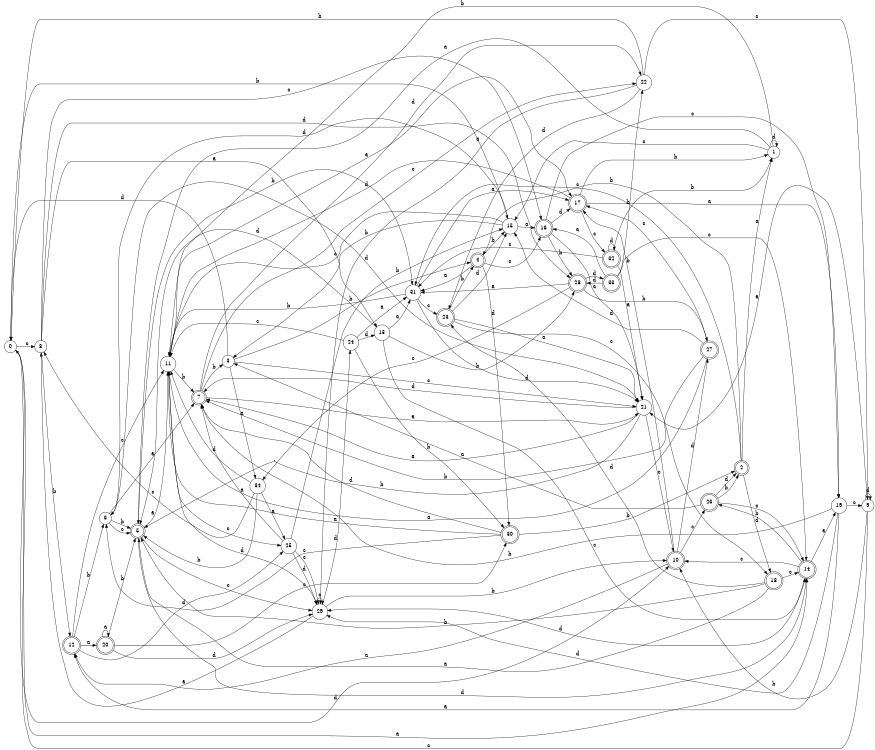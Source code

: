 digraph n28_8 {
__start0 [label="" shape="none"];

rankdir=LR;
size="8,5";

s0 [style="filled", color="black", fillcolor="white" shape="circle", label="0"];
s1 [style="filled", color="black", fillcolor="white" shape="circle", label="1"];
s2 [style="rounded,filled", color="black", fillcolor="white" shape="doublecircle", label="2"];
s3 [style="filled", color="black", fillcolor="white" shape="circle", label="3"];
s4 [style="rounded,filled", color="black", fillcolor="white" shape="doublecircle", label="4"];
s5 [style="rounded,filled", color="black", fillcolor="white" shape="doublecircle", label="5"];
s6 [style="filled", color="black", fillcolor="white" shape="circle", label="6"];
s7 [style="rounded,filled", color="black", fillcolor="white" shape="doublecircle", label="7"];
s8 [style="filled", color="black", fillcolor="white" shape="circle", label="8"];
s9 [style="filled", color="black", fillcolor="white" shape="circle", label="9"];
s10 [style="rounded,filled", color="black", fillcolor="white" shape="doublecircle", label="10"];
s11 [style="filled", color="black", fillcolor="white" shape="circle", label="11"];
s12 [style="rounded,filled", color="black", fillcolor="white" shape="doublecircle", label="12"];
s13 [style="filled", color="black", fillcolor="white" shape="circle", label="13"];
s14 [style="rounded,filled", color="black", fillcolor="white" shape="doublecircle", label="14"];
s15 [style="filled", color="black", fillcolor="white" shape="circle", label="15"];
s16 [style="rounded,filled", color="black", fillcolor="white" shape="doublecircle", label="16"];
s17 [style="rounded,filled", color="black", fillcolor="white" shape="doublecircle", label="17"];
s18 [style="rounded,filled", color="black", fillcolor="white" shape="doublecircle", label="18"];
s19 [style="filled", color="black", fillcolor="white" shape="circle", label="19"];
s20 [style="rounded,filled", color="black", fillcolor="white" shape="doublecircle", label="20"];
s21 [style="filled", color="black", fillcolor="white" shape="circle", label="21"];
s22 [style="filled", color="black", fillcolor="white" shape="circle", label="22"];
s23 [style="rounded,filled", color="black", fillcolor="white" shape="doublecircle", label="23"];
s24 [style="filled", color="black", fillcolor="white" shape="circle", label="24"];
s25 [style="filled", color="black", fillcolor="white" shape="circle", label="25"];
s26 [style="rounded,filled", color="black", fillcolor="white" shape="doublecircle", label="26"];
s27 [style="rounded,filled", color="black", fillcolor="white" shape="doublecircle", label="27"];
s28 [style="rounded,filled", color="black", fillcolor="white" shape="doublecircle", label="28"];
s29 [style="filled", color="black", fillcolor="white" shape="circle", label="29"];
s30 [style="rounded,filled", color="black", fillcolor="white" shape="doublecircle", label="30"];
s31 [style="filled", color="black", fillcolor="white" shape="circle", label="31"];
s32 [style="rounded,filled", color="black", fillcolor="white" shape="doublecircle", label="32"];
s33 [style="rounded,filled", color="black", fillcolor="white" shape="doublecircle", label="33"];
s34 [style="filled", color="black", fillcolor="white" shape="circle", label="34"];
s0 -> s14 [label="a"];
s0 -> s15 [label="b"];
s0 -> s8 [label="c"];
s0 -> s10 [label="d"];
s1 -> s5 [label="a"];
s1 -> s11 [label="b"];
s1 -> s15 [label="c"];
s1 -> s1 [label="d"];
s2 -> s1 [label="a"];
s2 -> s4 [label="b"];
s2 -> s31 [label="c"];
s2 -> s18 [label="d"];
s3 -> s34 [label="a"];
s3 -> s4 [label="b"];
s3 -> s21 [label="c"];
s3 -> s0 [label="d"];
s4 -> s31 [label="a"];
s4 -> s15 [label="b"];
s4 -> s16 [label="c"];
s4 -> s30 [label="d"];
s5 -> s11 [label="a"];
s5 -> s31 [label="b"];
s5 -> s29 [label="c"];
s5 -> s14 [label="d"];
s6 -> s7 [label="a"];
s6 -> s5 [label="b"];
s6 -> s5 [label="c"];
s6 -> s21 [label="d"];
s7 -> s21 [label="a"];
s7 -> s3 [label="b"];
s7 -> s22 [label="c"];
s7 -> s22 [label="d"];
s8 -> s13 [label="a"];
s8 -> s12 [label="b"];
s8 -> s16 [label="c"];
s8 -> s28 [label="d"];
s9 -> s21 [label="a"];
s9 -> s10 [label="b"];
s9 -> s0 [label="c"];
s9 -> s9 [label="d"];
s10 -> s12 [label="a"];
s10 -> s17 [label="b"];
s10 -> s26 [label="c"];
s10 -> s27 [label="d"];
s11 -> s17 [label="a"];
s11 -> s7 [label="b"];
s11 -> s25 [label="c"];
s11 -> s29 [label="d"];
s12 -> s20 [label="a"];
s12 -> s6 [label="b"];
s12 -> s11 [label="c"];
s12 -> s25 [label="d"];
s13 -> s31 [label="a"];
s13 -> s28 [label="b"];
s13 -> s14 [label="c"];
s13 -> s5 [label="d"];
s14 -> s19 [label="a"];
s14 -> s26 [label="b"];
s14 -> s10 [label="c"];
s14 -> s29 [label="d"];
s15 -> s16 [label="a"];
s15 -> s3 [label="b"];
s15 -> s11 [label="c"];
s15 -> s6 [label="d"];
s16 -> s21 [label="a"];
s16 -> s28 [label="b"];
s16 -> s19 [label="c"];
s16 -> s17 [label="d"];
s17 -> s19 [label="a"];
s17 -> s1 [label="b"];
s17 -> s32 [label="c"];
s17 -> s11 [label="d"];
s18 -> s5 [label="a"];
s18 -> s5 [label="b"];
s18 -> s14 [label="c"];
s18 -> s23 [label="d"];
s19 -> s12 [label="a"];
s19 -> s7 [label="b"];
s19 -> s9 [label="c"];
s19 -> s29 [label="d"];
s20 -> s20 [label="a"];
s20 -> s5 [label="b"];
s20 -> s30 [label="c"];
s20 -> s29 [label="d"];
s21 -> s7 [label="a"];
s21 -> s5 [label="b"];
s21 -> s10 [label="c"];
s21 -> s7 [label="d"];
s22 -> s29 [label="a"];
s22 -> s0 [label="b"];
s22 -> s9 [label="c"];
s22 -> s23 [label="d"];
s23 -> s21 [label="a"];
s23 -> s4 [label="b"];
s23 -> s18 [label="c"];
s23 -> s15 [label="d"];
s24 -> s31 [label="a"];
s24 -> s30 [label="b"];
s24 -> s11 [label="c"];
s24 -> s13 [label="d"];
s25 -> s7 [label="a"];
s25 -> s15 [label="b"];
s25 -> s29 [label="c"];
s25 -> s29 [label="d"];
s26 -> s3 [label="a"];
s26 -> s2 [label="b"];
s26 -> s14 [label="c"];
s26 -> s2 [label="d"];
s27 -> s11 [label="a"];
s27 -> s7 [label="b"];
s27 -> s17 [label="c"];
s27 -> s15 [label="d"];
s28 -> s31 [label="a"];
s28 -> s27 [label="b"];
s28 -> s34 [label="c"];
s28 -> s33 [label="d"];
s29 -> s8 [label="a"];
s29 -> s10 [label="b"];
s29 -> s29 [label="c"];
s29 -> s24 [label="d"];
s30 -> s11 [label="a"];
s30 -> s2 [label="b"];
s30 -> s6 [label="c"];
s30 -> s7 [label="d"];
s31 -> s17 [label="a"];
s31 -> s11 [label="b"];
s31 -> s23 [label="c"];
s31 -> s21 [label="d"];
s32 -> s21 [label="a"];
s32 -> s1 [label="b"];
s32 -> s31 [label="c"];
s32 -> s32 [label="d"];
s33 -> s16 [label="a"];
s33 -> s22 [label="b"];
s33 -> s14 [label="c"];
s33 -> s28 [label="d"];
s34 -> s25 [label="a"];
s34 -> s5 [label="b"];
s34 -> s8 [label="c"];
s34 -> s11 [label="d"];

}